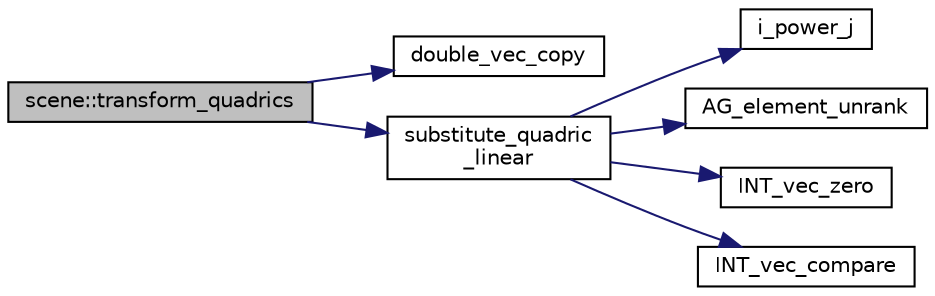digraph "scene::transform_quadrics"
{
  edge [fontname="Helvetica",fontsize="10",labelfontname="Helvetica",labelfontsize="10"];
  node [fontname="Helvetica",fontsize="10",shape=record];
  rankdir="LR";
  Node415 [label="scene::transform_quadrics",height=0.2,width=0.4,color="black", fillcolor="grey75", style="filled", fontcolor="black"];
  Node415 -> Node416 [color="midnightblue",fontsize="10",style="solid",fontname="Helvetica"];
  Node416 [label="double_vec_copy",height=0.2,width=0.4,color="black", fillcolor="white", style="filled",URL="$d5/db4/io__and__os_8h.html#aee0c436dfcfcb2f8a9b32f01ec90033a"];
  Node415 -> Node417 [color="midnightblue",fontsize="10",style="solid",fontname="Helvetica"];
  Node417 [label="substitute_quadric\l_linear",height=0.2,width=0.4,color="black", fillcolor="white", style="filled",URL="$d5/d87/globals_8h.html#a0d2fcbb95ced6181df4e53b3694cba4c"];
  Node417 -> Node418 [color="midnightblue",fontsize="10",style="solid",fontname="Helvetica"];
  Node418 [label="i_power_j",height=0.2,width=0.4,color="black", fillcolor="white", style="filled",URL="$de/dc5/algebra__and__number__theory_8h.html#a39b321523e8957d701618bb5cac542b5"];
  Node417 -> Node419 [color="midnightblue",fontsize="10",style="solid",fontname="Helvetica"];
  Node419 [label="AG_element_unrank",height=0.2,width=0.4,color="black", fillcolor="white", style="filled",URL="$d4/d67/geometry_8h.html#a4a33b86c87b2879b97cfa1327abe2885"];
  Node417 -> Node420 [color="midnightblue",fontsize="10",style="solid",fontname="Helvetica"];
  Node420 [label="INT_vec_zero",height=0.2,width=0.4,color="black", fillcolor="white", style="filled",URL="$df/dbf/sajeeb_8_c.html#aa8c9c7977203577026080f546fe4980f"];
  Node417 -> Node421 [color="midnightblue",fontsize="10",style="solid",fontname="Helvetica"];
  Node421 [label="INT_vec_compare",height=0.2,width=0.4,color="black", fillcolor="white", style="filled",URL="$d5/de2/foundations_2data__structures_2data__structures_8h.html#ac1a17fca23fb4a338aef8547a4c2fded"];
}

